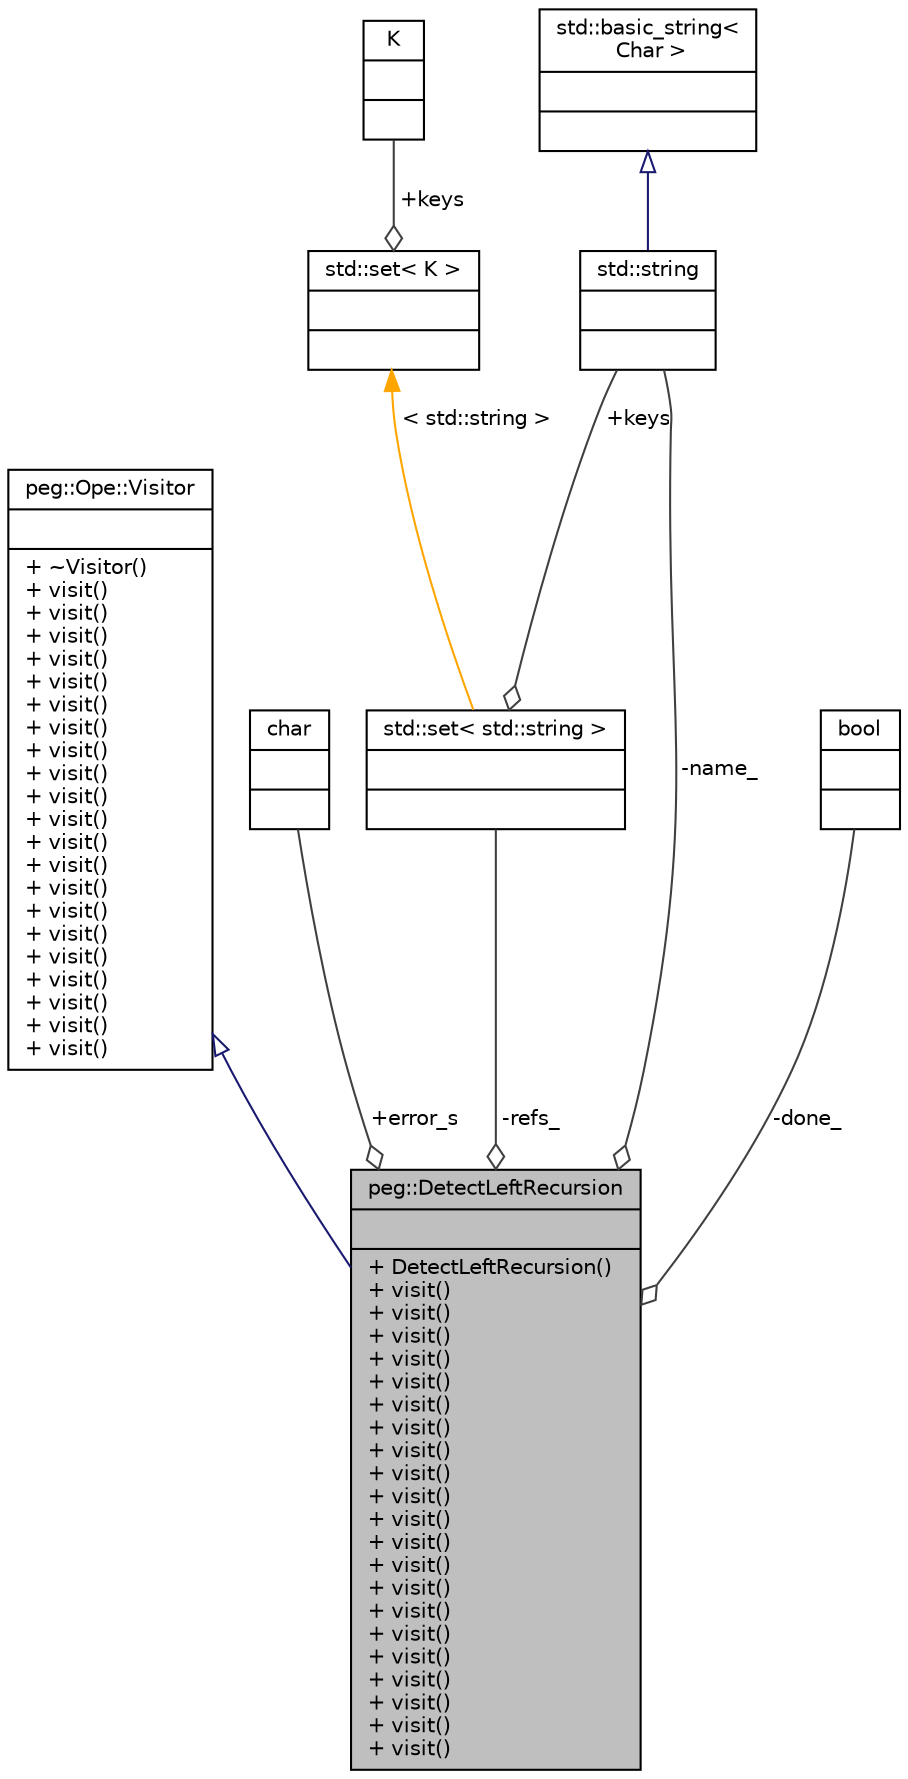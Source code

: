 digraph "peg::DetectLeftRecursion"
{
 // LATEX_PDF_SIZE
  edge [fontname="Helvetica",fontsize="10",labelfontname="Helvetica",labelfontsize="10"];
  node [fontname="Helvetica",fontsize="10",shape=record];
  Node1 [label="{peg::DetectLeftRecursion\n||+ DetectLeftRecursion()\l+ visit()\l+ visit()\l+ visit()\l+ visit()\l+ visit()\l+ visit()\l+ visit()\l+ visit()\l+ visit()\l+ visit()\l+ visit()\l+ visit()\l+ visit()\l+ visit()\l+ visit()\l+ visit()\l+ visit()\l+ visit()\l+ visit()\l+ visit()\l+ visit()\l}",height=0.2,width=0.4,color="black", fillcolor="grey75", style="filled", fontcolor="black",tooltip=" "];
  Node2 -> Node1 [dir="back",color="midnightblue",fontsize="10",style="solid",arrowtail="onormal"];
  Node2 [label="{peg::Ope::Visitor\n||+ ~Visitor()\l+ visit()\l+ visit()\l+ visit()\l+ visit()\l+ visit()\l+ visit()\l+ visit()\l+ visit()\l+ visit()\l+ visit()\l+ visit()\l+ visit()\l+ visit()\l+ visit()\l+ visit()\l+ visit()\l+ visit()\l+ visit()\l+ visit()\l+ visit()\l+ visit()\l}",height=0.2,width=0.4,color="black", fillcolor="white", style="filled",URL="$structpeg_1_1Ope_1_1Visitor.html",tooltip=" "];
  Node3 -> Node1 [color="grey25",fontsize="10",style="solid",label=" +error_s" ,arrowhead="odiamond"];
  Node3 [label="{char\n||}",height=0.2,width=0.4,color="black", fillcolor="white", style="filled",tooltip=" "];
  Node4 -> Node1 [color="grey25",fontsize="10",style="solid",label=" -name_" ,arrowhead="odiamond"];
  Node4 [label="{std::string\n||}",height=0.2,width=0.4,color="black", fillcolor="white", style="filled",tooltip=" "];
  Node5 -> Node4 [dir="back",color="midnightblue",fontsize="10",style="solid",arrowtail="onormal"];
  Node5 [label="{std::basic_string\<\l Char \>\n||}",height=0.2,width=0.4,color="black", fillcolor="white", style="filled",tooltip=" "];
  Node6 -> Node1 [color="grey25",fontsize="10",style="solid",label=" -refs_" ,arrowhead="odiamond"];
  Node6 [label="{std::set\< std::string \>\n||}",height=0.2,width=0.4,color="black", fillcolor="white", style="filled",tooltip=" "];
  Node4 -> Node6 [color="grey25",fontsize="10",style="solid",label=" +keys" ,arrowhead="odiamond"];
  Node7 -> Node6 [dir="back",color="orange",fontsize="10",style="solid",label=" \< std::string \>" ];
  Node7 [label="{std::set\< K \>\n||}",height=0.2,width=0.4,color="black", fillcolor="white", style="filled",tooltip=" "];
  Node8 -> Node7 [color="grey25",fontsize="10",style="solid",label=" +keys" ,arrowhead="odiamond"];
  Node8 [label="{K\n||}",height=0.2,width=0.4,color="black", fillcolor="white", style="filled",tooltip=" "];
  Node9 -> Node1 [color="grey25",fontsize="10",style="solid",label=" -done_" ,arrowhead="odiamond"];
  Node9 [label="{bool\n||}",height=0.2,width=0.4,color="black", fillcolor="white", style="filled",tooltip=" "];
}
